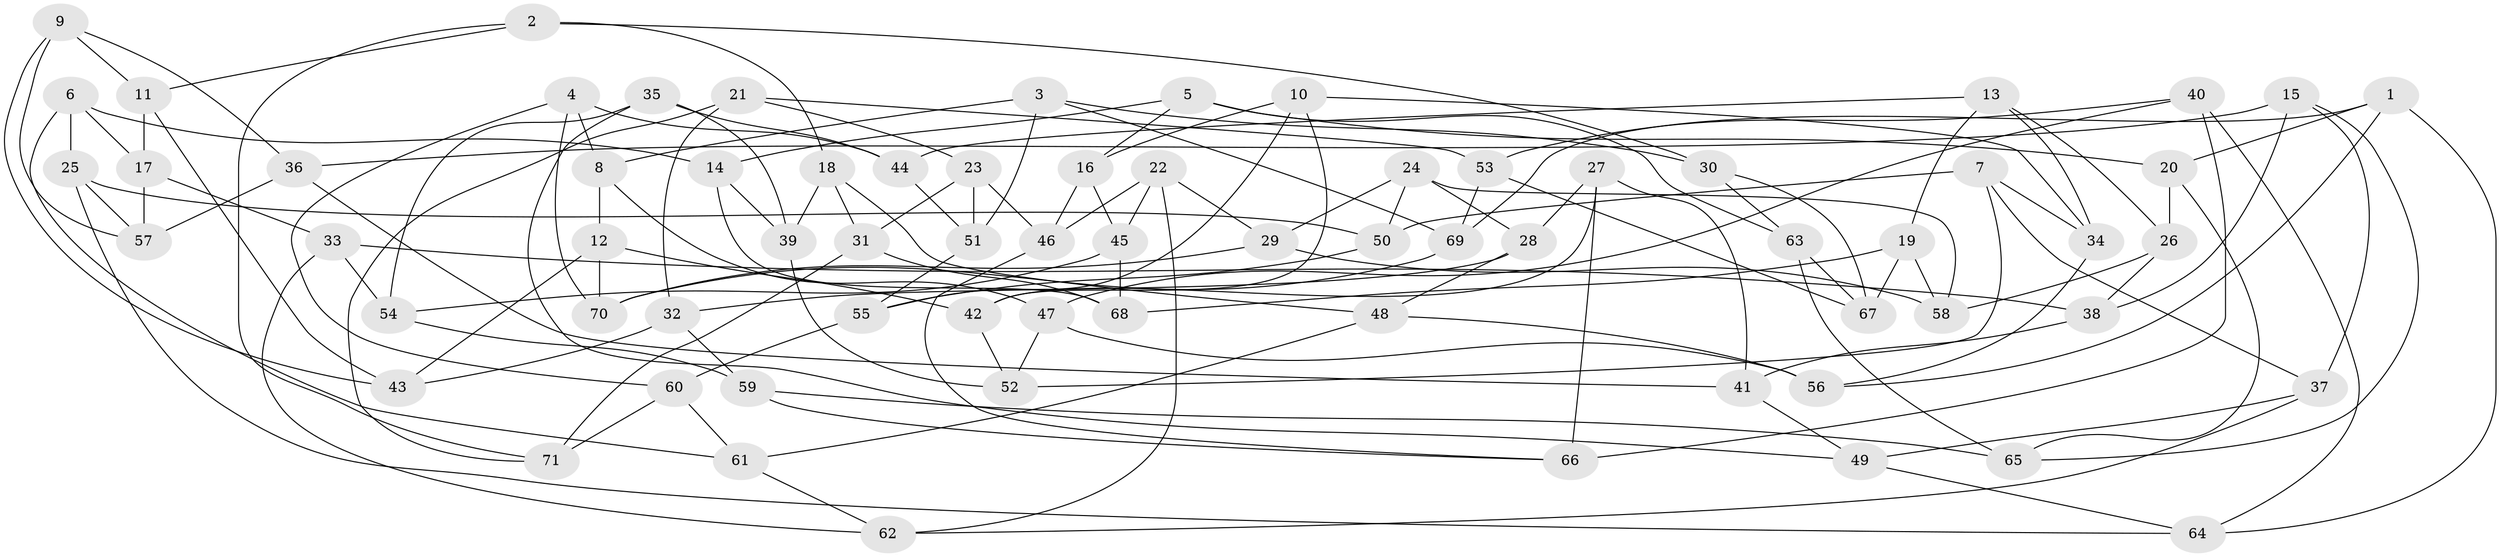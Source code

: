 // Generated by graph-tools (version 1.1) at 2025/50/03/09/25 03:50:52]
// undirected, 71 vertices, 142 edges
graph export_dot {
graph [start="1"]
  node [color=gray90,style=filled];
  1;
  2;
  3;
  4;
  5;
  6;
  7;
  8;
  9;
  10;
  11;
  12;
  13;
  14;
  15;
  16;
  17;
  18;
  19;
  20;
  21;
  22;
  23;
  24;
  25;
  26;
  27;
  28;
  29;
  30;
  31;
  32;
  33;
  34;
  35;
  36;
  37;
  38;
  39;
  40;
  41;
  42;
  43;
  44;
  45;
  46;
  47;
  48;
  49;
  50;
  51;
  52;
  53;
  54;
  55;
  56;
  57;
  58;
  59;
  60;
  61;
  62;
  63;
  64;
  65;
  66;
  67;
  68;
  69;
  70;
  71;
  1 -- 56;
  1 -- 69;
  1 -- 64;
  1 -- 20;
  2 -- 18;
  2 -- 30;
  2 -- 71;
  2 -- 11;
  3 -- 8;
  3 -- 69;
  3 -- 30;
  3 -- 51;
  4 -- 8;
  4 -- 70;
  4 -- 44;
  4 -- 60;
  5 -- 63;
  5 -- 14;
  5 -- 16;
  5 -- 20;
  6 -- 25;
  6 -- 14;
  6 -- 61;
  6 -- 17;
  7 -- 50;
  7 -- 34;
  7 -- 37;
  7 -- 52;
  8 -- 12;
  8 -- 47;
  9 -- 57;
  9 -- 11;
  9 -- 43;
  9 -- 36;
  10 -- 55;
  10 -- 34;
  10 -- 42;
  10 -- 16;
  11 -- 43;
  11 -- 17;
  12 -- 43;
  12 -- 70;
  12 -- 42;
  13 -- 26;
  13 -- 44;
  13 -- 34;
  13 -- 19;
  14 -- 68;
  14 -- 39;
  15 -- 36;
  15 -- 37;
  15 -- 65;
  15 -- 38;
  16 -- 46;
  16 -- 45;
  17 -- 57;
  17 -- 33;
  18 -- 48;
  18 -- 31;
  18 -- 39;
  19 -- 67;
  19 -- 68;
  19 -- 58;
  20 -- 65;
  20 -- 26;
  21 -- 53;
  21 -- 71;
  21 -- 32;
  21 -- 23;
  22 -- 62;
  22 -- 45;
  22 -- 46;
  22 -- 29;
  23 -- 31;
  23 -- 46;
  23 -- 51;
  24 -- 58;
  24 -- 28;
  24 -- 50;
  24 -- 29;
  25 -- 57;
  25 -- 64;
  25 -- 50;
  26 -- 38;
  26 -- 58;
  27 -- 41;
  27 -- 66;
  27 -- 28;
  27 -- 42;
  28 -- 48;
  28 -- 32;
  29 -- 70;
  29 -- 58;
  30 -- 67;
  30 -- 63;
  31 -- 68;
  31 -- 71;
  32 -- 43;
  32 -- 59;
  33 -- 62;
  33 -- 54;
  33 -- 38;
  34 -- 56;
  35 -- 54;
  35 -- 49;
  35 -- 44;
  35 -- 39;
  36 -- 41;
  36 -- 57;
  37 -- 62;
  37 -- 49;
  38 -- 41;
  39 -- 52;
  40 -- 64;
  40 -- 66;
  40 -- 47;
  40 -- 53;
  41 -- 49;
  42 -- 52;
  44 -- 51;
  45 -- 68;
  45 -- 54;
  46 -- 66;
  47 -- 56;
  47 -- 52;
  48 -- 61;
  48 -- 56;
  49 -- 64;
  50 -- 55;
  51 -- 55;
  53 -- 67;
  53 -- 69;
  54 -- 59;
  55 -- 60;
  59 -- 66;
  59 -- 65;
  60 -- 71;
  60 -- 61;
  61 -- 62;
  63 -- 65;
  63 -- 67;
  69 -- 70;
}
